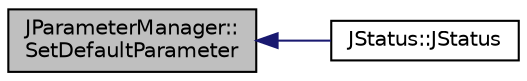 digraph "JParameterManager::SetDefaultParameter"
{
  edge [fontname="Helvetica",fontsize="10",labelfontname="Helvetica",labelfontsize="10"];
  node [fontname="Helvetica",fontsize="10",shape=record];
  rankdir="LR";
  Node1 [label="JParameterManager::\lSetDefaultParameter",height=0.2,width=0.4,color="black", fillcolor="grey75", style="filled" fontcolor="black"];
  Node1 -> Node2 [dir="back",color="midnightblue",fontsize="10",style="solid",fontname="Helvetica"];
  Node2 [label="JStatus::JStatus",height=0.2,width=0.4,color="black", fillcolor="white", style="filled",URL="$class_j_status.html#a23959ca695c5bc62840ef25091e672d9"];
}
